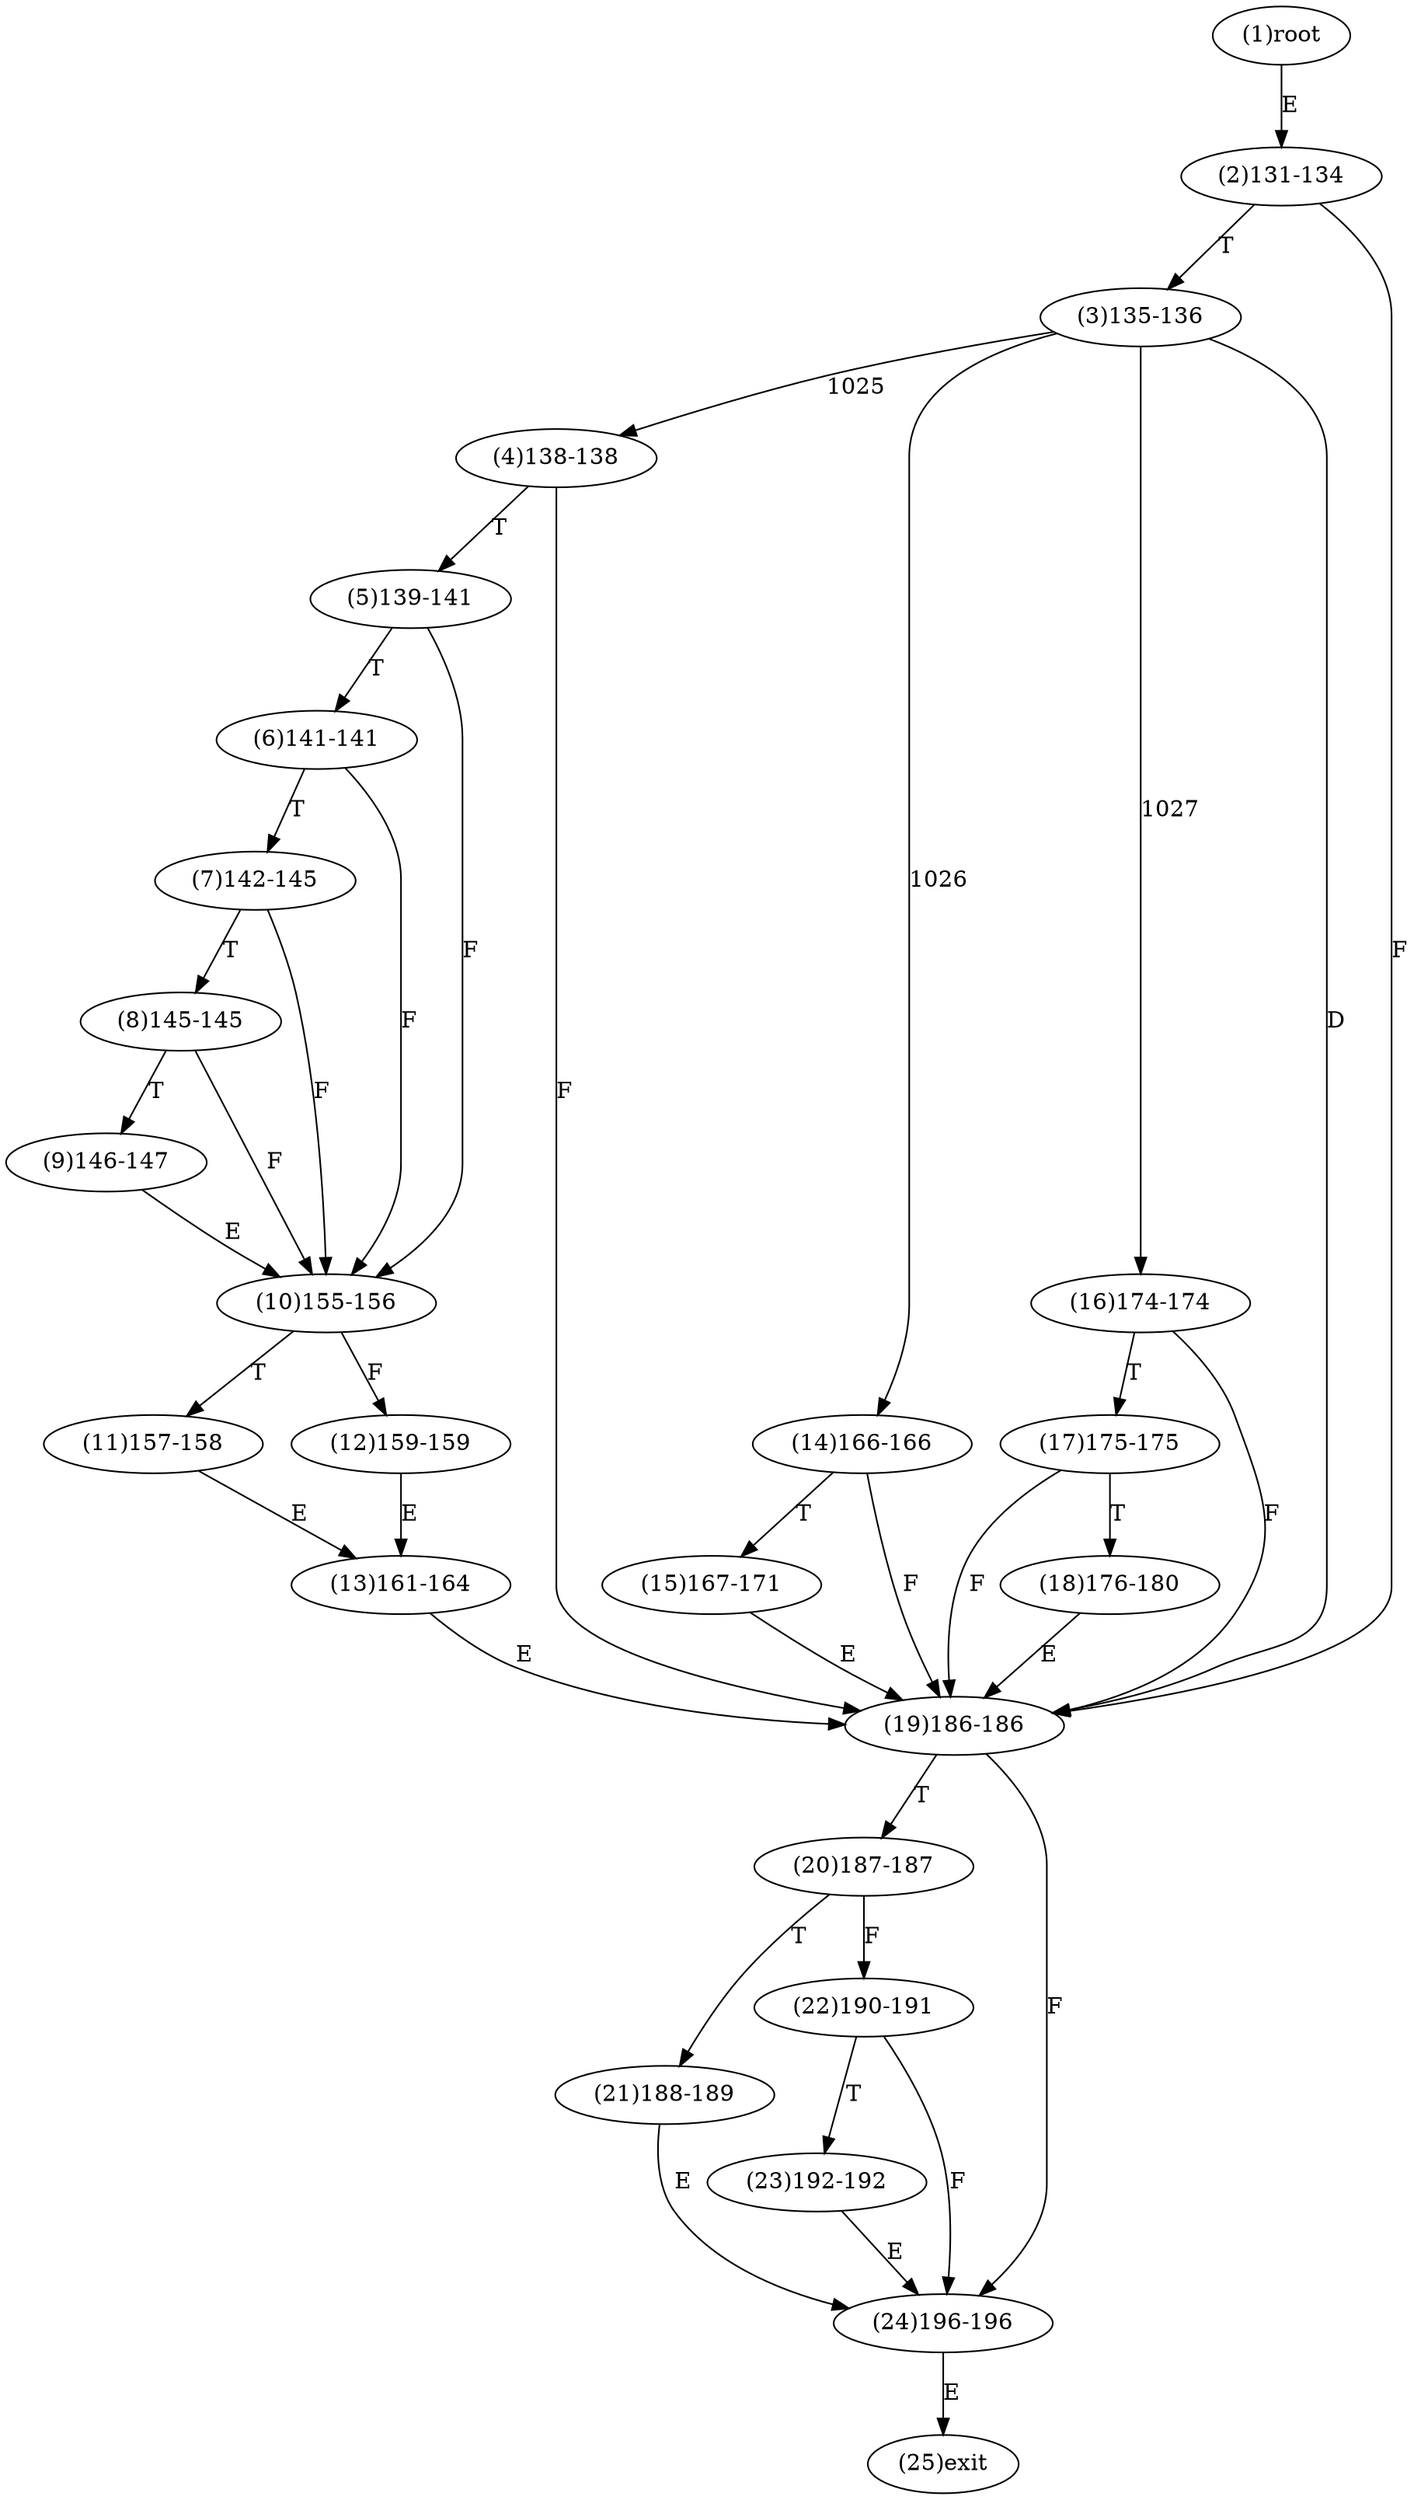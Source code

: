 digraph "" { 
1[ label="(1)root"];
2[ label="(2)131-134"];
3[ label="(3)135-136"];
4[ label="(4)138-138"];
5[ label="(5)139-141"];
6[ label="(6)141-141"];
7[ label="(7)142-145"];
8[ label="(8)145-145"];
9[ label="(9)146-147"];
10[ label="(10)155-156"];
11[ label="(11)157-158"];
12[ label="(12)159-159"];
13[ label="(13)161-164"];
14[ label="(14)166-166"];
15[ label="(15)167-171"];
17[ label="(17)175-175"];
16[ label="(16)174-174"];
19[ label="(19)186-186"];
18[ label="(18)176-180"];
21[ label="(21)188-189"];
20[ label="(20)187-187"];
23[ label="(23)192-192"];
22[ label="(22)190-191"];
25[ label="(25)exit"];
24[ label="(24)196-196"];
1->2[ label="E"];
2->19[ label="F"];
2->3[ label="T"];
3->4[ label="1025"];
3->14[ label="1026"];
3->16[ label="1027"];
3->19[ label="D"];
4->19[ label="F"];
4->5[ label="T"];
5->10[ label="F"];
5->6[ label="T"];
6->10[ label="F"];
6->7[ label="T"];
7->10[ label="F"];
7->8[ label="T"];
8->10[ label="F"];
8->9[ label="T"];
9->10[ label="E"];
10->12[ label="F"];
10->11[ label="T"];
11->13[ label="E"];
12->13[ label="E"];
13->19[ label="E"];
14->19[ label="F"];
14->15[ label="T"];
15->19[ label="E"];
16->19[ label="F"];
16->17[ label="T"];
17->19[ label="F"];
17->18[ label="T"];
18->19[ label="E"];
19->24[ label="F"];
19->20[ label="T"];
20->22[ label="F"];
20->21[ label="T"];
21->24[ label="E"];
22->24[ label="F"];
22->23[ label="T"];
23->24[ label="E"];
24->25[ label="E"];
}